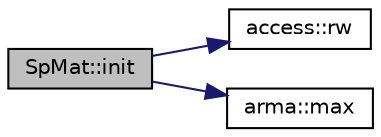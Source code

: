 digraph "SpMat::init"
{
  edge [fontname="Helvetica",fontsize="10",labelfontname="Helvetica",labelfontsize="10"];
  node [fontname="Helvetica",fontsize="10",shape=record];
  rankdir="LR";
  Node1 [label="SpMat::init",height=0.2,width=0.4,color="black", fillcolor="grey75", style="filled" fontcolor="black"];
  Node1 -> Node2 [color="midnightblue",fontsize="10",style="solid",fontname="Helvetica"];
  Node2 [label="access::rw",height=0.2,width=0.4,color="black", fillcolor="white", style="filled",URL="$classaccess.html#acd46d2d9e6004074b21bdec6a2f23c6e",tooltip="internal function to allow modification of data declared as read-only (use with caution)"];
  Node1 -> Node3 [color="midnightblue",fontsize="10",style="solid",fontname="Helvetica"];
  Node3 [label="arma::max",height=0.2,width=0.4,color="black", fillcolor="white", style="filled",URL="$group__fn__max.html#ga4399d515d0581cd95e66728552a8ca55",tooltip="Delayed &#39;maximum values&#39; operation. The dimension, along which the maxima are found, is set via &#39;dim&#39;. For dim = 0, the maximum value of each column is found (i.e. searches by traversing across rows). For dim = 1, the maximum value of each row is found (i.e. searches by traversing across columns). The default is dim = 0."];
}
